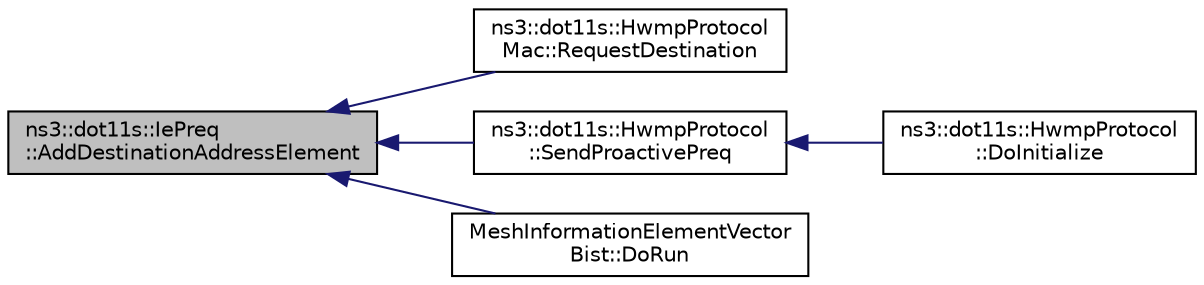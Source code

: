 digraph "ns3::dot11s::IePreq::AddDestinationAddressElement"
{
  edge [fontname="Helvetica",fontsize="10",labelfontname="Helvetica",labelfontsize="10"];
  node [fontname="Helvetica",fontsize="10",shape=record];
  rankdir="LR";
  Node1 [label="ns3::dot11s::IePreq\l::AddDestinationAddressElement",height=0.2,width=0.4,color="black", fillcolor="grey75", style="filled", fontcolor="black"];
  Node1 -> Node2 [dir="back",color="midnightblue",fontsize="10",style="solid"];
  Node2 [label="ns3::dot11s::HwmpProtocol\lMac::RequestDestination",height=0.2,width=0.4,color="black", fillcolor="white", style="filled",URL="$db/df2/classns3_1_1dot11s_1_1HwmpProtocolMac.html#af76aa30e2860d6b655f8db5e4408908b"];
  Node1 -> Node3 [dir="back",color="midnightblue",fontsize="10",style="solid"];
  Node3 [label="ns3::dot11s::HwmpProtocol\l::SendProactivePreq",height=0.2,width=0.4,color="black", fillcolor="white", style="filled",URL="$de/d15/classns3_1_1dot11s_1_1HwmpProtocol.html#aa441183b0679939c73535bd256e8d0d0",tooltip="Proactive Preq routines: "];
  Node3 -> Node4 [dir="back",color="midnightblue",fontsize="10",style="solid"];
  Node4 [label="ns3::dot11s::HwmpProtocol\l::DoInitialize",height=0.2,width=0.4,color="black", fillcolor="white", style="filled",URL="$de/d15/classns3_1_1dot11s_1_1HwmpProtocol.html#a67a93c2ef31e7ca0d23b07c8c6edcd90"];
  Node1 -> Node5 [dir="back",color="midnightblue",fontsize="10",style="solid"];
  Node5 [label="MeshInformationElementVector\lBist::DoRun",height=0.2,width=0.4,color="black", fillcolor="white", style="filled",URL="$d1/d82/structMeshInformationElementVectorBist.html#a4d5c57e66ab8664f3d422c9547b7a84a",tooltip="Implementation to actually run this TestCase. "];
}
